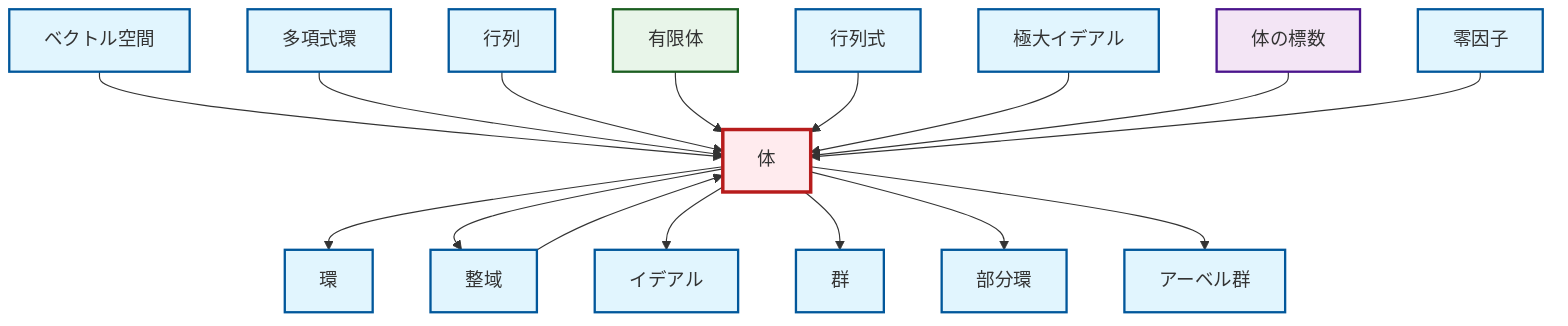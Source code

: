 graph TD
    classDef definition fill:#e1f5fe,stroke:#01579b,stroke-width:2px
    classDef theorem fill:#f3e5f5,stroke:#4a148c,stroke-width:2px
    classDef axiom fill:#fff3e0,stroke:#e65100,stroke-width:2px
    classDef example fill:#e8f5e9,stroke:#1b5e20,stroke-width:2px
    classDef current fill:#ffebee,stroke:#b71c1c,stroke-width:3px
    def-group["群"]:::definition
    def-ideal["イデアル"]:::definition
    thm-field-characteristic["体の標数"]:::theorem
    def-field["体"]:::definition
    def-matrix["行列"]:::definition
    def-vector-space["ベクトル空間"]:::definition
    def-determinant["行列式"]:::definition
    def-polynomial-ring["多項式環"]:::definition
    def-integral-domain["整域"]:::definition
    def-subring["部分環"]:::definition
    def-ring["環"]:::definition
    def-zero-divisor["零因子"]:::definition
    def-abelian-group["アーベル群"]:::definition
    ex-finite-field["有限体"]:::example
    def-maximal-ideal["極大イデアル"]:::definition
    def-field --> def-ring
    def-integral-domain --> def-field
    def-field --> def-integral-domain
    def-field --> def-ideal
    def-field --> def-group
    def-vector-space --> def-field
    def-polynomial-ring --> def-field
    def-matrix --> def-field
    def-field --> def-subring
    ex-finite-field --> def-field
    def-field --> def-abelian-group
    def-determinant --> def-field
    def-maximal-ideal --> def-field
    thm-field-characteristic --> def-field
    def-zero-divisor --> def-field
    class def-field current